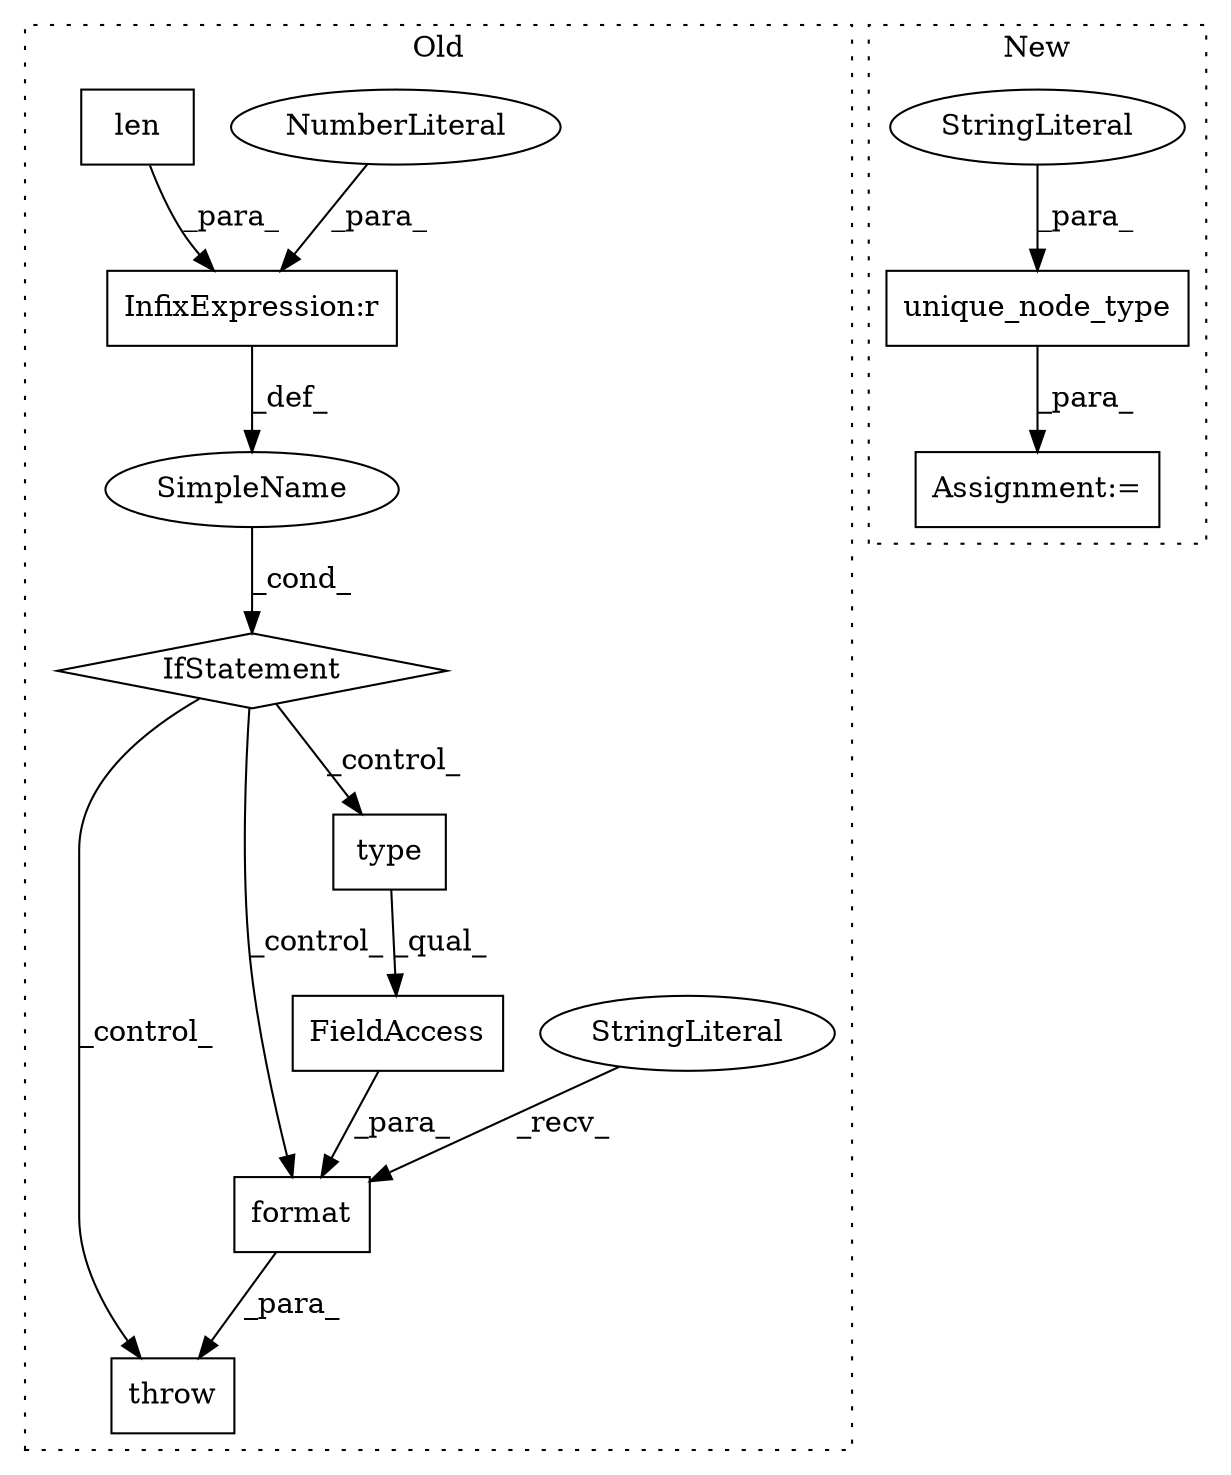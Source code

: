 digraph G {
subgraph cluster0 {
1 [label="throw" a="53" s="1633" l="6" shape="box"];
4 [label="InfixExpression:r" a="27" s="1619" l="3" shape="box"];
5 [label="NumberLiteral" a="34" s="1622" l="1" shape="ellipse"];
6 [label="len" a="32" s="1604,1618" l="4,1" shape="box"];
7 [label="SimpleName" a="42" s="" l="" shape="ellipse"];
8 [label="IfStatement" a="25" s="1600,1623" l="4,2" shape="diamond"];
10 [label="format" a="32" s="1762,1788" l="7,1" shape="box"];
11 [label="FieldAccess" a="22" s="1769" l="19" shape="box"];
12 [label="type" a="32" s="1769,1778" l="5,1" shape="box"];
13 [label="StringLiteral" a="45" s="1649" l="112" shape="ellipse"];
label = "Old";
style="dotted";
}
subgraph cluster1 {
2 [label="unique_node_type" a="32" s="1566,1670" l="17,1" shape="box"];
3 [label="StringLiteral" a="45" s="1583" l="87" shape="ellipse"];
9 [label="Assignment:=" a="7" s="1563" l="1" shape="box"];
label = "New";
style="dotted";
}
2 -> 9 [label="_para_"];
3 -> 2 [label="_para_"];
4 -> 7 [label="_def_"];
5 -> 4 [label="_para_"];
6 -> 4 [label="_para_"];
7 -> 8 [label="_cond_"];
8 -> 1 [label="_control_"];
8 -> 12 [label="_control_"];
8 -> 10 [label="_control_"];
10 -> 1 [label="_para_"];
11 -> 10 [label="_para_"];
12 -> 11 [label="_qual_"];
13 -> 10 [label="_recv_"];
}